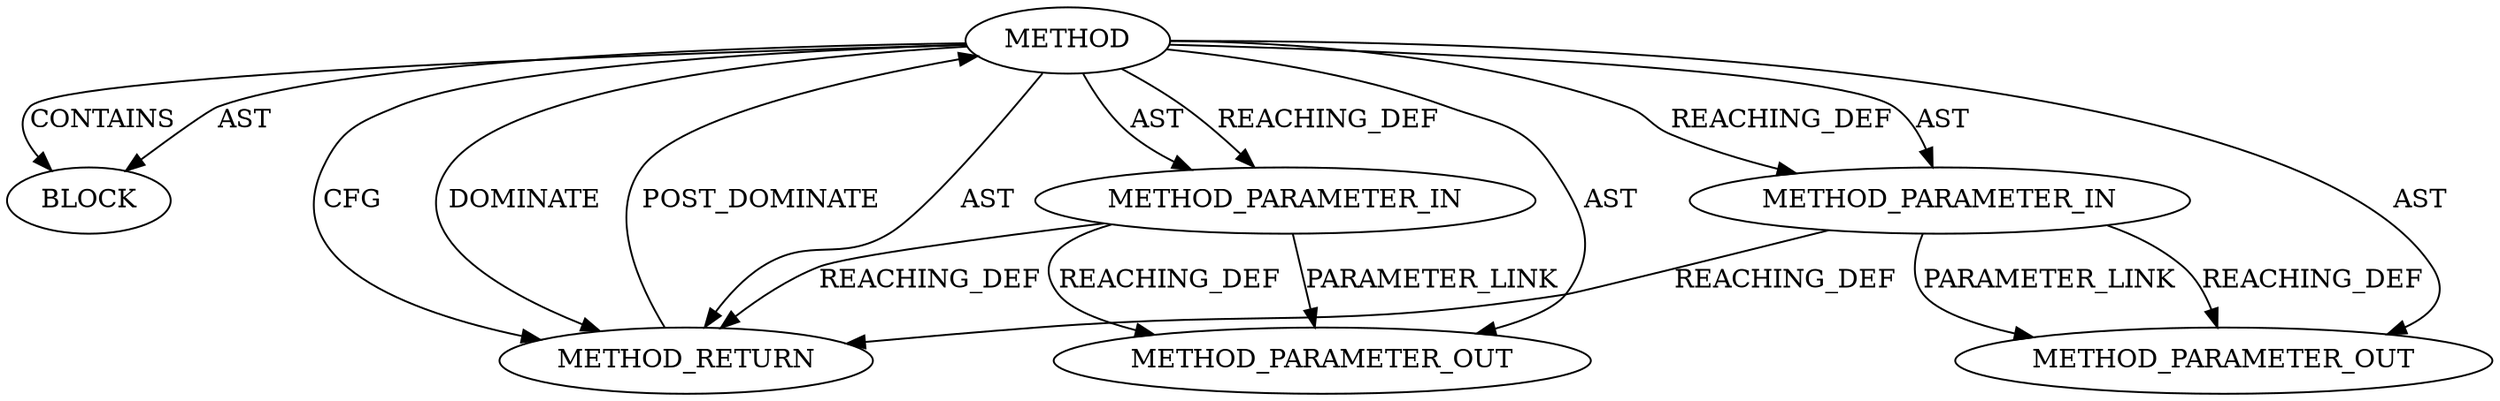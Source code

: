 digraph {
  19672 [label=BLOCK ORDER=1 ARGUMENT_INDEX=1 CODE="<empty>" TYPE_FULL_NAME="ANY"]
  19673 [label=METHOD_RETURN ORDER=2 CODE="RET" TYPE_FULL_NAME="ANY" EVALUATION_STRATEGY="BY_VALUE"]
  19669 [label=METHOD AST_PARENT_TYPE="NAMESPACE_BLOCK" AST_PARENT_FULL_NAME="<global>" ORDER=0 CODE="<empty>" FULL_NAME="void.enter_memory_pressure" IS_EXTERNAL=true FILENAME="<empty>" SIGNATURE="" NAME="enter_memory_pressure"]
  21878 [label=METHOD_PARAMETER_OUT ORDER=2 CODE="p2" IS_VARIADIC=false TYPE_FULL_NAME="ANY" EVALUATION_STRATEGY="BY_VALUE" INDEX=2 NAME="p2"]
  21877 [label=METHOD_PARAMETER_OUT ORDER=1 CODE="p1" IS_VARIADIC=false TYPE_FULL_NAME="ANY" EVALUATION_STRATEGY="BY_VALUE" INDEX=1 NAME="p1"]
  19671 [label=METHOD_PARAMETER_IN ORDER=2 CODE="p2" IS_VARIADIC=false TYPE_FULL_NAME="ANY" EVALUATION_STRATEGY="BY_VALUE" INDEX=2 NAME="p2"]
  19670 [label=METHOD_PARAMETER_IN ORDER=1 CODE="p1" IS_VARIADIC=false TYPE_FULL_NAME="ANY" EVALUATION_STRATEGY="BY_VALUE" INDEX=1 NAME="p1"]
  19669 -> 19673 [label=AST ]
  19669 -> 21878 [label=AST ]
  19669 -> 19670 [label=REACHING_DEF VARIABLE=""]
  19670 -> 21877 [label=REACHING_DEF VARIABLE="p1"]
  19669 -> 19672 [label=CONTAINS ]
  19671 -> 19673 [label=REACHING_DEF VARIABLE="p2"]
  19669 -> 19673 [label=CFG ]
  19669 -> 19671 [label=AST ]
  19670 -> 21877 [label=PARAMETER_LINK ]
  19671 -> 21878 [label=REACHING_DEF VARIABLE="p2"]
  19669 -> 19672 [label=AST ]
  19669 -> 21877 [label=AST ]
  19669 -> 19673 [label=DOMINATE ]
  19669 -> 19670 [label=AST ]
  19671 -> 21878 [label=PARAMETER_LINK ]
  19670 -> 19673 [label=REACHING_DEF VARIABLE="p1"]
  19669 -> 19671 [label=REACHING_DEF VARIABLE=""]
  19673 -> 19669 [label=POST_DOMINATE ]
}
